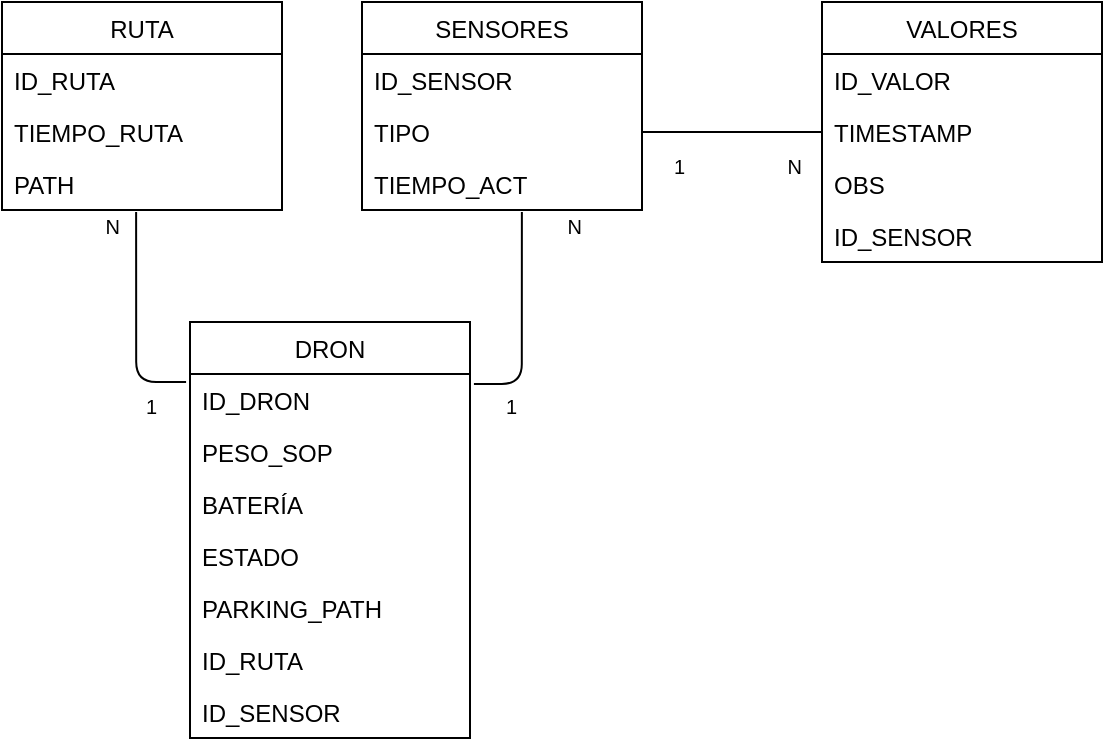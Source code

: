 <mxfile version="12.9.6" type="device"><diagram id="z6OzA_omJHjeQZbpYwUF" name="Page-1"><mxGraphModel dx="1360" dy="834" grid="1" gridSize="10" guides="1" tooltips="1" connect="1" arrows="1" fold="1" page="1" pageScale="1" pageWidth="827" pageHeight="1169" math="0" shadow="0"><root><mxCell id="0"/><mxCell id="1" parent="0"/><mxCell id="9koU11xjfc-CRow8kOR1-1" value="RUTA" style="swimlane;fontStyle=0;childLayout=stackLayout;horizontal=1;startSize=26;fillColor=none;horizontalStack=0;resizeParent=1;resizeParentMax=0;resizeLast=0;collapsible=1;marginBottom=0;" parent="1" vertex="1"><mxGeometry x="180" y="120" width="140" height="104" as="geometry"/></mxCell><mxCell id="9koU11xjfc-CRow8kOR1-2" value="ID_RUTA" style="text;strokeColor=none;fillColor=none;align=left;verticalAlign=top;spacingLeft=4;spacingRight=4;overflow=hidden;rotatable=0;points=[[0,0.5],[1,0.5]];portConstraint=eastwest;" parent="9koU11xjfc-CRow8kOR1-1" vertex="1"><mxGeometry y="26" width="140" height="26" as="geometry"/></mxCell><mxCell id="9koU11xjfc-CRow8kOR1-3" value="TIEMPO_RUTA" style="text;strokeColor=none;fillColor=none;align=left;verticalAlign=top;spacingLeft=4;spacingRight=4;overflow=hidden;rotatable=0;points=[[0,0.5],[1,0.5]];portConstraint=eastwest;" parent="9koU11xjfc-CRow8kOR1-1" vertex="1"><mxGeometry y="52" width="140" height="26" as="geometry"/></mxCell><mxCell id="9koU11xjfc-CRow8kOR1-4" value="PATH" style="text;strokeColor=none;fillColor=none;align=left;verticalAlign=top;spacingLeft=4;spacingRight=4;overflow=hidden;rotatable=0;points=[[0,0.5],[1,0.5]];portConstraint=eastwest;" parent="9koU11xjfc-CRow8kOR1-1" vertex="1"><mxGeometry y="78" width="140" height="26" as="geometry"/></mxCell><mxCell id="9koU11xjfc-CRow8kOR1-6" value="SENSORES" style="swimlane;fontStyle=0;childLayout=stackLayout;horizontal=1;startSize=26;fillColor=none;horizontalStack=0;resizeParent=1;resizeParentMax=0;resizeLast=0;collapsible=1;marginBottom=0;" parent="1" vertex="1"><mxGeometry x="360" y="120" width="140" height="104" as="geometry"/></mxCell><mxCell id="9koU11xjfc-CRow8kOR1-7" value="ID_SENSOR" style="text;strokeColor=none;fillColor=none;align=left;verticalAlign=top;spacingLeft=4;spacingRight=4;overflow=hidden;rotatable=0;points=[[0,0.5],[1,0.5]];portConstraint=eastwest;" parent="9koU11xjfc-CRow8kOR1-6" vertex="1"><mxGeometry y="26" width="140" height="26" as="geometry"/></mxCell><mxCell id="9koU11xjfc-CRow8kOR1-8" value="TIPO" style="text;strokeColor=none;fillColor=none;align=left;verticalAlign=top;spacingLeft=4;spacingRight=4;overflow=hidden;rotatable=0;points=[[0,0.5],[1,0.5]];portConstraint=eastwest;" parent="9koU11xjfc-CRow8kOR1-6" vertex="1"><mxGeometry y="52" width="140" height="26" as="geometry"/></mxCell><mxCell id="9koU11xjfc-CRow8kOR1-9" value="TIEMPO_ACT" style="text;strokeColor=none;fillColor=none;align=left;verticalAlign=top;spacingLeft=4;spacingRight=4;overflow=hidden;rotatable=0;points=[[0,0.5],[1,0.5]];portConstraint=eastwest;" parent="9koU11xjfc-CRow8kOR1-6" vertex="1"><mxGeometry y="78" width="140" height="26" as="geometry"/></mxCell><mxCell id="9koU11xjfc-CRow8kOR1-10" value="DRON" style="swimlane;fontStyle=0;childLayout=stackLayout;horizontal=1;startSize=26;fillColor=none;horizontalStack=0;resizeParent=1;resizeParentMax=0;resizeLast=0;collapsible=1;marginBottom=0;" parent="1" vertex="1"><mxGeometry x="274" y="280" width="140" height="208" as="geometry"/></mxCell><mxCell id="9koU11xjfc-CRow8kOR1-11" value="ID_DRON" style="text;strokeColor=none;fillColor=none;align=left;verticalAlign=top;spacingLeft=4;spacingRight=4;overflow=hidden;rotatable=0;points=[[0,0.5],[1,0.5]];portConstraint=eastwest;" parent="9koU11xjfc-CRow8kOR1-10" vertex="1"><mxGeometry y="26" width="140" height="26" as="geometry"/></mxCell><mxCell id="9koU11xjfc-CRow8kOR1-12" value="PESO_SOP" style="text;strokeColor=none;fillColor=none;align=left;verticalAlign=top;spacingLeft=4;spacingRight=4;overflow=hidden;rotatable=0;points=[[0,0.5],[1,0.5]];portConstraint=eastwest;" parent="9koU11xjfc-CRow8kOR1-10" vertex="1"><mxGeometry y="52" width="140" height="26" as="geometry"/></mxCell><mxCell id="9koU11xjfc-CRow8kOR1-13" value="BATERÍA" style="text;strokeColor=none;fillColor=none;align=left;verticalAlign=top;spacingLeft=4;spacingRight=4;overflow=hidden;rotatable=0;points=[[0,0.5],[1,0.5]];portConstraint=eastwest;" parent="9koU11xjfc-CRow8kOR1-10" vertex="1"><mxGeometry y="78" width="140" height="26" as="geometry"/></mxCell><mxCell id="9koU11xjfc-CRow8kOR1-15" value="ESTADO" style="text;strokeColor=none;fillColor=none;align=left;verticalAlign=top;spacingLeft=4;spacingRight=4;overflow=hidden;rotatable=0;points=[[0,0.5],[1,0.5]];portConstraint=eastwest;" parent="9koU11xjfc-CRow8kOR1-10" vertex="1"><mxGeometry y="104" width="140" height="26" as="geometry"/></mxCell><mxCell id="9koU11xjfc-CRow8kOR1-16" value="PARKING_PATH" style="text;strokeColor=none;fillColor=none;align=left;verticalAlign=top;spacingLeft=4;spacingRight=4;overflow=hidden;rotatable=0;points=[[0,0.5],[1,0.5]];portConstraint=eastwest;" parent="9koU11xjfc-CRow8kOR1-10" vertex="1"><mxGeometry y="130" width="140" height="26" as="geometry"/></mxCell><mxCell id="9koU11xjfc-CRow8kOR1-17" value="ID_RUTA" style="text;strokeColor=none;fillColor=none;align=left;verticalAlign=top;spacingLeft=4;spacingRight=4;overflow=hidden;rotatable=0;points=[[0,0.5],[1,0.5]];portConstraint=eastwest;" parent="9koU11xjfc-CRow8kOR1-10" vertex="1"><mxGeometry y="156" width="140" height="26" as="geometry"/></mxCell><mxCell id="9koU11xjfc-CRow8kOR1-18" value="ID_SENSOR" style="text;strokeColor=none;fillColor=none;align=left;verticalAlign=top;spacingLeft=4;spacingRight=4;overflow=hidden;rotatable=0;points=[[0,0.5],[1,0.5]];portConstraint=eastwest;" parent="9koU11xjfc-CRow8kOR1-10" vertex="1"><mxGeometry y="182" width="140" height="26" as="geometry"/></mxCell><mxCell id="9koU11xjfc-CRow8kOR1-24" value="" style="endArrow=none;html=1;edgeStyle=orthogonalEdgeStyle;entryX=0.479;entryY=1.038;entryDx=0;entryDy=0;entryPerimeter=0;exitX=-0.014;exitY=0.154;exitDx=0;exitDy=0;exitPerimeter=0;" parent="1" source="9koU11xjfc-CRow8kOR1-11" target="9koU11xjfc-CRow8kOR1-4" edge="1"><mxGeometry relative="1" as="geometry"><mxPoint x="330" y="430" as="sourcePoint"/><mxPoint x="490" y="430" as="targetPoint"/></mxGeometry></mxCell><mxCell id="9koU11xjfc-CRow8kOR1-25" value="1" style="resizable=0;html=1;align=left;verticalAlign=bottom;labelBackgroundColor=#ffffff;fontSize=10;" parent="9koU11xjfc-CRow8kOR1-24" connectable="0" vertex="1"><mxGeometry x="-1" relative="1" as="geometry"><mxPoint x="-22.04" y="20" as="offset"/></mxGeometry></mxCell><mxCell id="9koU11xjfc-CRow8kOR1-26" value="N" style="resizable=0;html=1;align=right;verticalAlign=bottom;labelBackgroundColor=#ffffff;fontSize=10;" parent="9koU11xjfc-CRow8kOR1-24" connectable="0" vertex="1"><mxGeometry x="1" relative="1" as="geometry"><mxPoint x="-7.06" y="15.06" as="offset"/></mxGeometry></mxCell><mxCell id="9koU11xjfc-CRow8kOR1-27" value="" style="endArrow=none;html=1;edgeStyle=orthogonalEdgeStyle;entryX=0.571;entryY=1.038;entryDx=0;entryDy=0;entryPerimeter=0;exitX=1.014;exitY=0.192;exitDx=0;exitDy=0;exitPerimeter=0;" parent="1" source="9koU11xjfc-CRow8kOR1-11" target="9koU11xjfc-CRow8kOR1-9" edge="1"><mxGeometry relative="1" as="geometry"><mxPoint x="330" y="430" as="sourcePoint"/><mxPoint x="490" y="430" as="targetPoint"/></mxGeometry></mxCell><mxCell id="9koU11xjfc-CRow8kOR1-28" value="1" style="resizable=0;html=1;align=left;verticalAlign=bottom;labelBackgroundColor=#ffffff;fontSize=10;" parent="9koU11xjfc-CRow8kOR1-27" connectable="0" vertex="1"><mxGeometry x="-1" relative="1" as="geometry"><mxPoint x="14.04" y="19.01" as="offset"/></mxGeometry></mxCell><mxCell id="9koU11xjfc-CRow8kOR1-29" value="N" style="resizable=0;html=1;align=right;verticalAlign=bottom;labelBackgroundColor=#ffffff;fontSize=10;" parent="9koU11xjfc-CRow8kOR1-27" connectable="0" vertex="1"><mxGeometry x="1" relative="1" as="geometry"><mxPoint x="30.06" y="15.06" as="offset"/></mxGeometry></mxCell><mxCell id="oTIRUwT1FTjUSShc4MCD-6" value="" style="endArrow=none;html=1;edgeStyle=orthogonalEdgeStyle;exitX=1;exitY=0.5;exitDx=0;exitDy=0;entryX=0;entryY=0.5;entryDx=0;entryDy=0;" edge="1" parent="1" source="9koU11xjfc-CRow8kOR1-8" target="oTIRUwT1FTjUSShc4MCD-3"><mxGeometry relative="1" as="geometry"><mxPoint x="550" y="366.002" as="sourcePoint"/><mxPoint x="640" y="200" as="targetPoint"/><Array as="points"><mxPoint x="570" y="185"/><mxPoint x="570" y="185"/></Array></mxGeometry></mxCell><mxCell id="oTIRUwT1FTjUSShc4MCD-7" value="1" style="resizable=0;html=1;align=left;verticalAlign=bottom;labelBackgroundColor=#ffffff;fontSize=10;" connectable="0" vertex="1" parent="oTIRUwT1FTjUSShc4MCD-6"><mxGeometry x="-1" relative="1" as="geometry"><mxPoint x="14.04" y="25" as="offset"/></mxGeometry></mxCell><mxCell id="oTIRUwT1FTjUSShc4MCD-8" value="N" style="resizable=0;html=1;align=right;verticalAlign=bottom;labelBackgroundColor=#ffffff;fontSize=10;" connectable="0" vertex="1" parent="oTIRUwT1FTjUSShc4MCD-6"><mxGeometry x="1" relative="1" as="geometry"><mxPoint x="-10.0" y="25" as="offset"/></mxGeometry></mxCell><mxCell id="oTIRUwT1FTjUSShc4MCD-1" value="VALORES" style="swimlane;fontStyle=0;childLayout=stackLayout;horizontal=1;startSize=26;fillColor=none;horizontalStack=0;resizeParent=1;resizeParentMax=0;resizeLast=0;collapsible=1;marginBottom=0;" vertex="1" parent="1"><mxGeometry x="590" y="120" width="140" height="130" as="geometry"/></mxCell><mxCell id="oTIRUwT1FTjUSShc4MCD-2" value="ID_VALOR" style="text;strokeColor=none;fillColor=none;align=left;verticalAlign=top;spacingLeft=4;spacingRight=4;overflow=hidden;rotatable=0;points=[[0,0.5],[1,0.5]];portConstraint=eastwest;" vertex="1" parent="oTIRUwT1FTjUSShc4MCD-1"><mxGeometry y="26" width="140" height="26" as="geometry"/></mxCell><mxCell id="oTIRUwT1FTjUSShc4MCD-3" value="TIMESTAMP" style="text;strokeColor=none;fillColor=none;align=left;verticalAlign=top;spacingLeft=4;spacingRight=4;overflow=hidden;rotatable=0;points=[[0,0.5],[1,0.5]];portConstraint=eastwest;" vertex="1" parent="oTIRUwT1FTjUSShc4MCD-1"><mxGeometry y="52" width="140" height="26" as="geometry"/></mxCell><mxCell id="oTIRUwT1FTjUSShc4MCD-4" value="OBS" style="text;strokeColor=none;fillColor=none;align=left;verticalAlign=top;spacingLeft=4;spacingRight=4;overflow=hidden;rotatable=0;points=[[0,0.5],[1,0.5]];portConstraint=eastwest;" vertex="1" parent="oTIRUwT1FTjUSShc4MCD-1"><mxGeometry y="78" width="140" height="26" as="geometry"/></mxCell><mxCell id="oTIRUwT1FTjUSShc4MCD-10" value="ID_SENSOR" style="text;strokeColor=none;fillColor=none;align=left;verticalAlign=top;spacingLeft=4;spacingRight=4;overflow=hidden;rotatable=0;points=[[0,0.5],[1,0.5]];portConstraint=eastwest;" vertex="1" parent="oTIRUwT1FTjUSShc4MCD-1"><mxGeometry y="104" width="140" height="26" as="geometry"/></mxCell></root></mxGraphModel></diagram></mxfile>